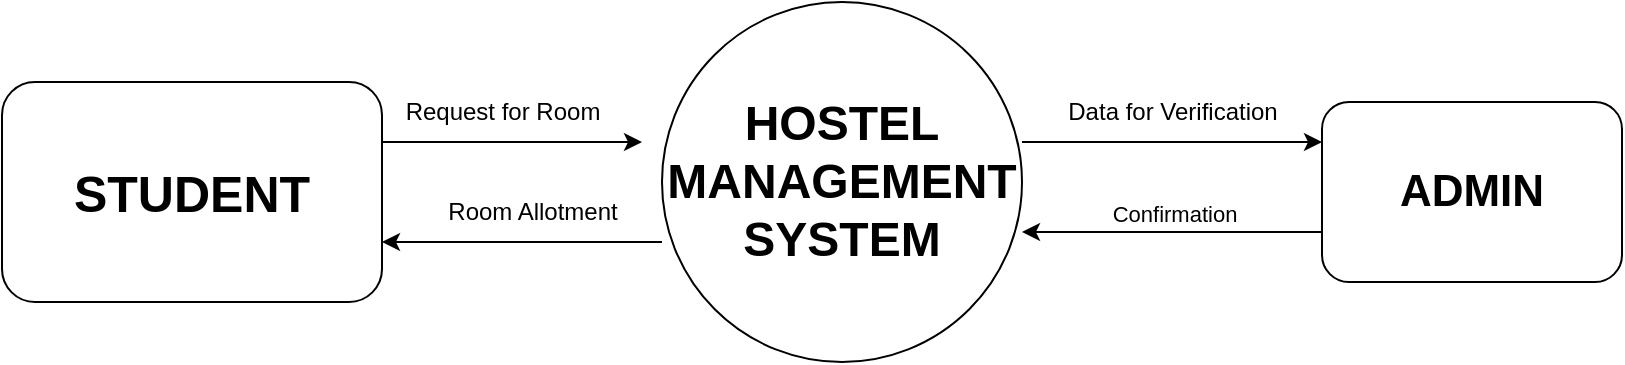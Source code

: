 <mxfile version="22.1.21" type="github">
  <diagram name="Page-1" id="E32d34ZgbdCzcxQl--tB">
    <mxGraphModel dx="843" dy="444" grid="1" gridSize="10" guides="1" tooltips="1" connect="1" arrows="1" fold="1" page="1" pageScale="1" pageWidth="850" pageHeight="1100" math="0" shadow="0">
      <root>
        <mxCell id="0" />
        <mxCell id="1" parent="0" />
        <mxCell id="if1MqZnDvMR7ESa2MMvw-3" value="&lt;span style=&quot;font-size: 25px;&quot;&gt;&lt;b&gt;STUDENT&lt;/b&gt;&lt;/span&gt;" style="rounded=1;whiteSpace=wrap;html=1;" vertex="1" parent="1">
          <mxGeometry x="40" y="160" width="190" height="110" as="geometry" />
        </mxCell>
        <mxCell id="if1MqZnDvMR7ESa2MMvw-4" value="" style="endArrow=classic;html=1;rounded=0;" edge="1" parent="1">
          <mxGeometry width="50" height="50" relative="1" as="geometry">
            <mxPoint x="230" y="190" as="sourcePoint" />
            <mxPoint x="360" y="190" as="targetPoint" />
            <Array as="points" />
          </mxGeometry>
        </mxCell>
        <mxCell id="if1MqZnDvMR7ESa2MMvw-5" value="Request for Room" style="text;html=1;align=center;verticalAlign=middle;resizable=0;points=[];autosize=1;strokeColor=none;fillColor=none;" vertex="1" parent="1">
          <mxGeometry x="230" y="160" width="120" height="30" as="geometry" />
        </mxCell>
        <mxCell id="if1MqZnDvMR7ESa2MMvw-6" value="&lt;font style=&quot;font-size: 24px;&quot;&gt;&lt;b&gt;HOSTEL MANAGEMENT SYSTEM&lt;/b&gt;&lt;/font&gt;" style="ellipse;whiteSpace=wrap;html=1;aspect=fixed;" vertex="1" parent="1">
          <mxGeometry x="370" y="120" width="180" height="180" as="geometry" />
        </mxCell>
        <mxCell id="if1MqZnDvMR7ESa2MMvw-7" value="" style="endArrow=classic;html=1;rounded=0;" edge="1" parent="1">
          <mxGeometry width="50" height="50" relative="1" as="geometry">
            <mxPoint x="550" y="190" as="sourcePoint" />
            <mxPoint x="700" y="190" as="targetPoint" />
          </mxGeometry>
        </mxCell>
        <mxCell id="if1MqZnDvMR7ESa2MMvw-8" value="Data for Verification" style="text;html=1;align=center;verticalAlign=middle;resizable=0;points=[];autosize=1;strokeColor=none;fillColor=none;" vertex="1" parent="1">
          <mxGeometry x="560" y="160" width="130" height="30" as="geometry" />
        </mxCell>
        <mxCell id="if1MqZnDvMR7ESa2MMvw-9" value="&lt;font style=&quot;font-size: 22px;&quot;&gt;&lt;b&gt;ADMIN&lt;/b&gt;&lt;/font&gt;" style="rounded=1;whiteSpace=wrap;html=1;" vertex="1" parent="1">
          <mxGeometry x="700" y="170" width="150" height="90" as="geometry" />
        </mxCell>
        <mxCell id="if1MqZnDvMR7ESa2MMvw-10" value="" style="endArrow=classic;html=1;rounded=0;" edge="1" parent="1">
          <mxGeometry width="50" height="50" relative="1" as="geometry">
            <mxPoint x="700" y="235" as="sourcePoint" />
            <mxPoint x="550" y="235" as="targetPoint" />
          </mxGeometry>
        </mxCell>
        <mxCell id="if1MqZnDvMR7ESa2MMvw-11" value="Confirmation" style="edgeLabel;html=1;align=center;verticalAlign=middle;resizable=0;points=[];" vertex="1" connectable="0" parent="if1MqZnDvMR7ESa2MMvw-10">
          <mxGeometry x="0.289" y="-9" relative="1" as="geometry">
            <mxPoint x="22" as="offset" />
          </mxGeometry>
        </mxCell>
        <mxCell id="if1MqZnDvMR7ESa2MMvw-12" value="" style="endArrow=classic;html=1;rounded=0;" edge="1" parent="1">
          <mxGeometry width="50" height="50" relative="1" as="geometry">
            <mxPoint x="370" y="240" as="sourcePoint" />
            <mxPoint x="230" y="240" as="targetPoint" />
          </mxGeometry>
        </mxCell>
        <mxCell id="if1MqZnDvMR7ESa2MMvw-13" value="Room Allotment" style="text;html=1;align=center;verticalAlign=middle;resizable=0;points=[];autosize=1;strokeColor=none;fillColor=none;" vertex="1" parent="1">
          <mxGeometry x="250" y="210" width="110" height="30" as="geometry" />
        </mxCell>
      </root>
    </mxGraphModel>
  </diagram>
</mxfile>
